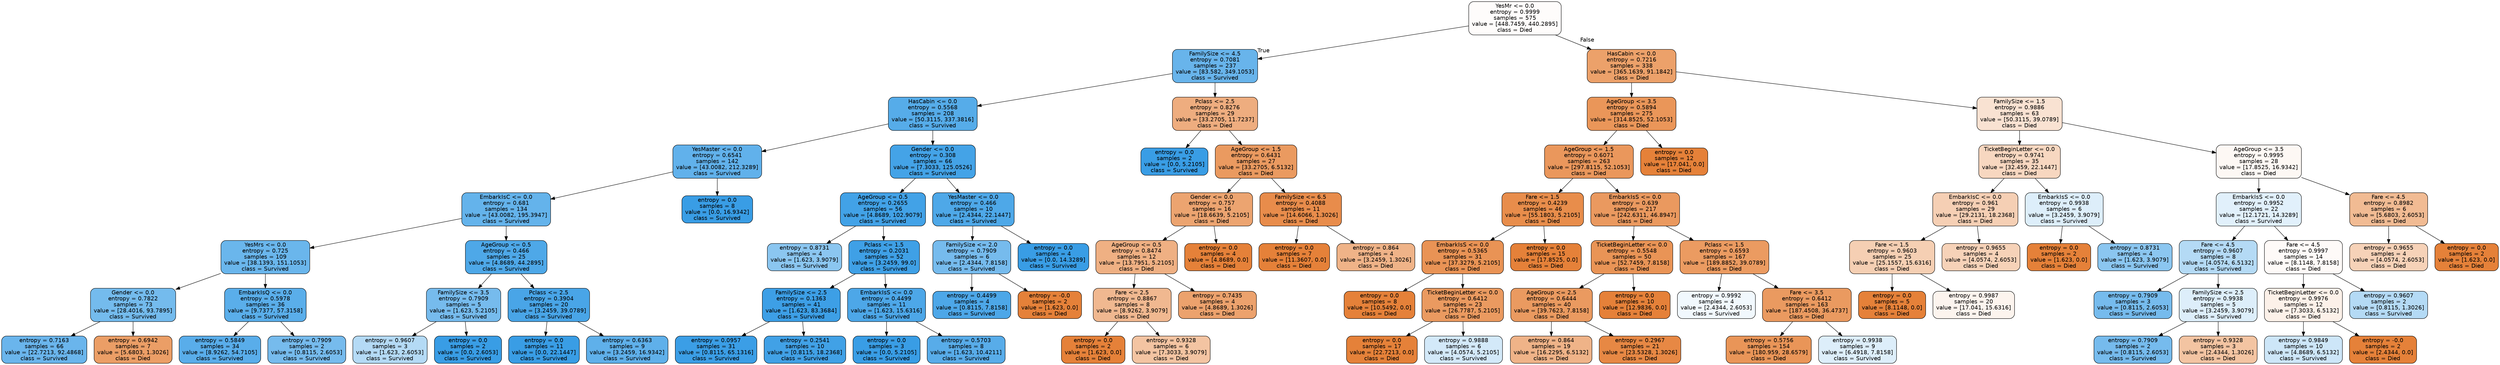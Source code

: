 digraph Tree {
node [shape=box, style="filled, rounded", color="black", fontname=helvetica] ;
edge [fontname=helvetica] ;
0 [label="YesMr <= 0.0\nentropy = 0.9999\nsamples = 575\nvalue = [448.7459, 440.2895]\nclass = Died", fillcolor="#e5813905"] ;
1 [label="FamilySize <= 4.5\nentropy = 0.7081\nsamples = 237\nvalue = [83.582, 349.1053]\nclass = Survived", fillcolor="#399de5c2"] ;
0 -> 1 [labeldistance=2.5, labelangle=45, headlabel="True"] ;
2 [label="HasCabin <= 0.0\nentropy = 0.5568\nsamples = 208\nvalue = [50.3115, 337.3816]\nclass = Survived", fillcolor="#399de5d9"] ;
1 -> 2 ;
3 [label="YesMaster <= 0.0\nentropy = 0.6541\nsamples = 142\nvalue = [43.0082, 212.3289]\nclass = Survived", fillcolor="#399de5cb"] ;
2 -> 3 ;
4 [label="EmbarkIsC <= 0.0\nentropy = 0.681\nsamples = 134\nvalue = [43.0082, 195.3947]\nclass = Survived", fillcolor="#399de5c7"] ;
3 -> 4 ;
5 [label="YesMrs <= 0.0\nentropy = 0.725\nsamples = 109\nvalue = [38.1393, 151.1053]\nclass = Survived", fillcolor="#399de5bf"] ;
4 -> 5 ;
6 [label="Gender <= 0.0\nentropy = 0.7822\nsamples = 73\nvalue = [28.4016, 93.7895]\nclass = Survived", fillcolor="#399de5b2"] ;
5 -> 6 ;
7 [label="entropy = 0.7163\nsamples = 66\nvalue = [22.7213, 92.4868]\nclass = Survived", fillcolor="#399de5c0"] ;
6 -> 7 ;
8 [label="entropy = 0.6942\nsamples = 7\nvalue = [5.6803, 1.3026]\nclass = Died", fillcolor="#e58139c5"] ;
6 -> 8 ;
9 [label="EmbarkIsQ <= 0.0\nentropy = 0.5978\nsamples = 36\nvalue = [9.7377, 57.3158]\nclass = Survived", fillcolor="#399de5d4"] ;
5 -> 9 ;
10 [label="entropy = 0.5849\nsamples = 34\nvalue = [8.9262, 54.7105]\nclass = Survived", fillcolor="#399de5d5"] ;
9 -> 10 ;
11 [label="entropy = 0.7909\nsamples = 2\nvalue = [0.8115, 2.6053]\nclass = Survived", fillcolor="#399de5b0"] ;
9 -> 11 ;
12 [label="AgeGroup <= 0.5\nentropy = 0.466\nsamples = 25\nvalue = [4.8689, 44.2895]\nclass = Survived", fillcolor="#399de5e3"] ;
4 -> 12 ;
13 [label="FamilySize <= 3.5\nentropy = 0.7909\nsamples = 5\nvalue = [1.623, 5.2105]\nclass = Survived", fillcolor="#399de5b0"] ;
12 -> 13 ;
14 [label="entropy = 0.9607\nsamples = 3\nvalue = [1.623, 2.6053]\nclass = Survived", fillcolor="#399de560"] ;
13 -> 14 ;
15 [label="entropy = 0.0\nsamples = 2\nvalue = [0.0, 2.6053]\nclass = Survived", fillcolor="#399de5ff"] ;
13 -> 15 ;
16 [label="Pclass <= 2.5\nentropy = 0.3904\nsamples = 20\nvalue = [3.2459, 39.0789]\nclass = Survived", fillcolor="#399de5ea"] ;
12 -> 16 ;
17 [label="entropy = 0.0\nsamples = 11\nvalue = [0.0, 22.1447]\nclass = Survived", fillcolor="#399de5ff"] ;
16 -> 17 ;
18 [label="entropy = 0.6363\nsamples = 9\nvalue = [3.2459, 16.9342]\nclass = Survived", fillcolor="#399de5ce"] ;
16 -> 18 ;
19 [label="entropy = 0.0\nsamples = 8\nvalue = [0.0, 16.9342]\nclass = Survived", fillcolor="#399de5ff"] ;
3 -> 19 ;
20 [label="Gender <= 0.0\nentropy = 0.308\nsamples = 66\nvalue = [7.3033, 125.0526]\nclass = Survived", fillcolor="#399de5f0"] ;
2 -> 20 ;
21 [label="AgeGroup <= 0.5\nentropy = 0.2655\nsamples = 56\nvalue = [4.8689, 102.9079]\nclass = Survived", fillcolor="#399de5f3"] ;
20 -> 21 ;
22 [label="entropy = 0.8731\nsamples = 4\nvalue = [1.623, 3.9079]\nclass = Survived", fillcolor="#399de595"] ;
21 -> 22 ;
23 [label="Pclass <= 1.5\nentropy = 0.2031\nsamples = 52\nvalue = [3.2459, 99.0]\nclass = Survived", fillcolor="#399de5f7"] ;
21 -> 23 ;
24 [label="FamilySize <= 2.5\nentropy = 0.1363\nsamples = 41\nvalue = [1.623, 83.3684]\nclass = Survived", fillcolor="#399de5fa"] ;
23 -> 24 ;
25 [label="entropy = 0.0957\nsamples = 31\nvalue = [0.8115, 65.1316]\nclass = Survived", fillcolor="#399de5fc"] ;
24 -> 25 ;
26 [label="entropy = 0.2541\nsamples = 10\nvalue = [0.8115, 18.2368]\nclass = Survived", fillcolor="#399de5f4"] ;
24 -> 26 ;
27 [label="EmbarkIsS <= 0.0\nentropy = 0.4499\nsamples = 11\nvalue = [1.623, 15.6316]\nclass = Survived", fillcolor="#399de5e5"] ;
23 -> 27 ;
28 [label="entropy = 0.0\nsamples = 3\nvalue = [0.0, 5.2105]\nclass = Survived", fillcolor="#399de5ff"] ;
27 -> 28 ;
29 [label="entropy = 0.5703\nsamples = 8\nvalue = [1.623, 10.4211]\nclass = Survived", fillcolor="#399de5d7"] ;
27 -> 29 ;
30 [label="YesMaster <= 0.0\nentropy = 0.466\nsamples = 10\nvalue = [2.4344, 22.1447]\nclass = Survived", fillcolor="#399de5e3"] ;
20 -> 30 ;
31 [label="FamilySize <= 2.0\nentropy = 0.7909\nsamples = 6\nvalue = [2.4344, 7.8158]\nclass = Survived", fillcolor="#399de5b0"] ;
30 -> 31 ;
32 [label="entropy = 0.4499\nsamples = 4\nvalue = [0.8115, 7.8158]\nclass = Survived", fillcolor="#399de5e5"] ;
31 -> 32 ;
33 [label="entropy = -0.0\nsamples = 2\nvalue = [1.623, 0.0]\nclass = Died", fillcolor="#e58139ff"] ;
31 -> 33 ;
34 [label="entropy = 0.0\nsamples = 4\nvalue = [0.0, 14.3289]\nclass = Survived", fillcolor="#399de5ff"] ;
30 -> 34 ;
35 [label="Pclass <= 2.5\nentropy = 0.8276\nsamples = 29\nvalue = [33.2705, 11.7237]\nclass = Died", fillcolor="#e58139a5"] ;
1 -> 35 ;
36 [label="entropy = 0.0\nsamples = 2\nvalue = [0.0, 5.2105]\nclass = Survived", fillcolor="#399de5ff"] ;
35 -> 36 ;
37 [label="AgeGroup <= 1.5\nentropy = 0.6431\nsamples = 27\nvalue = [33.2705, 6.5132]\nclass = Died", fillcolor="#e58139cd"] ;
35 -> 37 ;
38 [label="Gender <= 0.0\nentropy = 0.757\nsamples = 16\nvalue = [18.6639, 5.2105]\nclass = Died", fillcolor="#e58139b8"] ;
37 -> 38 ;
39 [label="AgeGroup <= 0.5\nentropy = 0.8474\nsamples = 12\nvalue = [13.7951, 5.2105]\nclass = Died", fillcolor="#e581399f"] ;
38 -> 39 ;
40 [label="Fare <= 2.5\nentropy = 0.8867\nsamples = 8\nvalue = [8.9262, 3.9079]\nclass = Died", fillcolor="#e581398f"] ;
39 -> 40 ;
41 [label="entropy = 0.0\nsamples = 2\nvalue = [1.623, 0.0]\nclass = Died", fillcolor="#e58139ff"] ;
40 -> 41 ;
42 [label="entropy = 0.9328\nsamples = 6\nvalue = [7.3033, 3.9079]\nclass = Died", fillcolor="#e5813977"] ;
40 -> 42 ;
43 [label="entropy = 0.7435\nsamples = 4\nvalue = [4.8689, 1.3026]\nclass = Died", fillcolor="#e58139bb"] ;
39 -> 43 ;
44 [label="entropy = 0.0\nsamples = 4\nvalue = [4.8689, 0.0]\nclass = Died", fillcolor="#e58139ff"] ;
38 -> 44 ;
45 [label="FamilySize <= 6.5\nentropy = 0.4088\nsamples = 11\nvalue = [14.6066, 1.3026]\nclass = Died", fillcolor="#e58139e8"] ;
37 -> 45 ;
46 [label="entropy = 0.0\nsamples = 7\nvalue = [11.3607, 0.0]\nclass = Died", fillcolor="#e58139ff"] ;
45 -> 46 ;
47 [label="entropy = 0.864\nsamples = 4\nvalue = [3.2459, 1.3026]\nclass = Died", fillcolor="#e5813999"] ;
45 -> 47 ;
48 [label="HasCabin <= 0.0\nentropy = 0.7216\nsamples = 338\nvalue = [365.1639, 91.1842]\nclass = Died", fillcolor="#e58139bf"] ;
0 -> 48 [labeldistance=2.5, labelangle=-45, headlabel="False"] ;
49 [label="AgeGroup <= 3.5\nentropy = 0.5894\nsamples = 275\nvalue = [314.8525, 52.1053]\nclass = Died", fillcolor="#e58139d5"] ;
48 -> 49 ;
50 [label="AgeGroup <= 1.5\nentropy = 0.6071\nsamples = 263\nvalue = [297.8115, 52.1053]\nclass = Died", fillcolor="#e58139d2"] ;
49 -> 50 ;
51 [label="Fare <= 1.5\nentropy = 0.4239\nsamples = 46\nvalue = [55.1803, 5.2105]\nclass = Died", fillcolor="#e58139e7"] ;
50 -> 51 ;
52 [label="EmbarkIsS <= 0.0\nentropy = 0.5365\nsamples = 31\nvalue = [37.3279, 5.2105]\nclass = Died", fillcolor="#e58139db"] ;
51 -> 52 ;
53 [label="entropy = 0.0\nsamples = 8\nvalue = [10.5492, 0.0]\nclass = Died", fillcolor="#e58139ff"] ;
52 -> 53 ;
54 [label="TicketBeginLetter <= 0.0\nentropy = 0.6412\nsamples = 23\nvalue = [26.7787, 5.2105]\nclass = Died", fillcolor="#e58139cd"] ;
52 -> 54 ;
55 [label="entropy = 0.0\nsamples = 17\nvalue = [22.7213, 0.0]\nclass = Died", fillcolor="#e58139ff"] ;
54 -> 55 ;
56 [label="entropy = 0.9888\nsamples = 6\nvalue = [4.0574, 5.2105]\nclass = Survived", fillcolor="#399de538"] ;
54 -> 56 ;
57 [label="entropy = 0.0\nsamples = 15\nvalue = [17.8525, 0.0]\nclass = Died", fillcolor="#e58139ff"] ;
51 -> 57 ;
58 [label="EmbarkIsS <= 0.0\nentropy = 0.639\nsamples = 217\nvalue = [242.6311, 46.8947]\nclass = Died", fillcolor="#e58139ce"] ;
50 -> 58 ;
59 [label="TicketBeginLetter <= 0.0\nentropy = 0.5548\nsamples = 50\nvalue = [52.7459, 7.8158]\nclass = Died", fillcolor="#e58139d9"] ;
58 -> 59 ;
60 [label="AgeGroup <= 2.5\nentropy = 0.6444\nsamples = 40\nvalue = [39.7623, 7.8158]\nclass = Died", fillcolor="#e58139cd"] ;
59 -> 60 ;
61 [label="entropy = 0.864\nsamples = 19\nvalue = [16.2295, 6.5132]\nclass = Died", fillcolor="#e5813999"] ;
60 -> 61 ;
62 [label="entropy = 0.2967\nsamples = 21\nvalue = [23.5328, 1.3026]\nclass = Died", fillcolor="#e58139f1"] ;
60 -> 62 ;
63 [label="entropy = 0.0\nsamples = 10\nvalue = [12.9836, 0.0]\nclass = Died", fillcolor="#e58139ff"] ;
59 -> 63 ;
64 [label="Pclass <= 1.5\nentropy = 0.6593\nsamples = 167\nvalue = [189.8852, 39.0789]\nclass = Died", fillcolor="#e58139cb"] ;
58 -> 64 ;
65 [label="entropy = 0.9992\nsamples = 4\nvalue = [2.4344, 2.6053]\nclass = Survived", fillcolor="#399de511"] ;
64 -> 65 ;
66 [label="Fare <= 3.5\nentropy = 0.6412\nsamples = 163\nvalue = [187.4508, 36.4737]\nclass = Died", fillcolor="#e58139cd"] ;
64 -> 66 ;
67 [label="entropy = 0.5756\nsamples = 154\nvalue = [180.959, 28.6579]\nclass = Died", fillcolor="#e58139d7"] ;
66 -> 67 ;
68 [label="entropy = 0.9938\nsamples = 9\nvalue = [6.4918, 7.8158]\nclass = Survived", fillcolor="#399de52b"] ;
66 -> 68 ;
69 [label="entropy = 0.0\nsamples = 12\nvalue = [17.041, 0.0]\nclass = Died", fillcolor="#e58139ff"] ;
49 -> 69 ;
70 [label="FamilySize <= 1.5\nentropy = 0.9886\nsamples = 63\nvalue = [50.3115, 39.0789]\nclass = Died", fillcolor="#e5813939"] ;
48 -> 70 ;
71 [label="TicketBeginLetter <= 0.0\nentropy = 0.9741\nsamples = 35\nvalue = [32.459, 22.1447]\nclass = Died", fillcolor="#e5813951"] ;
70 -> 71 ;
72 [label="EmbarkIsC <= 0.0\nentropy = 0.961\nsamples = 29\nvalue = [29.2131, 18.2368]\nclass = Died", fillcolor="#e5813960"] ;
71 -> 72 ;
73 [label="Fare <= 1.5\nentropy = 0.9603\nsamples = 25\nvalue = [25.1557, 15.6316]\nclass = Died", fillcolor="#e5813961"] ;
72 -> 73 ;
74 [label="entropy = 0.0\nsamples = 5\nvalue = [8.1148, 0.0]\nclass = Died", fillcolor="#e58139ff"] ;
73 -> 74 ;
75 [label="entropy = 0.9987\nsamples = 20\nvalue = [17.041, 15.6316]\nclass = Died", fillcolor="#e5813915"] ;
73 -> 75 ;
76 [label="entropy = 0.9655\nsamples = 4\nvalue = [4.0574, 2.6053]\nclass = Died", fillcolor="#e581395b"] ;
72 -> 76 ;
77 [label="EmbarkIsS <= 0.0\nentropy = 0.9938\nsamples = 6\nvalue = [3.2459, 3.9079]\nclass = Survived", fillcolor="#399de52b"] ;
71 -> 77 ;
78 [label="entropy = 0.0\nsamples = 2\nvalue = [1.623, 0.0]\nclass = Died", fillcolor="#e58139ff"] ;
77 -> 78 ;
79 [label="entropy = 0.8731\nsamples = 4\nvalue = [1.623, 3.9079]\nclass = Survived", fillcolor="#399de595"] ;
77 -> 79 ;
80 [label="AgeGroup <= 3.5\nentropy = 0.9995\nsamples = 28\nvalue = [17.8525, 16.9342]\nclass = Died", fillcolor="#e581390d"] ;
70 -> 80 ;
81 [label="EmbarkIsS <= 0.0\nentropy = 0.9952\nsamples = 22\nvalue = [12.1721, 14.3289]\nclass = Survived", fillcolor="#399de526"] ;
80 -> 81 ;
82 [label="Fare <= 4.5\nentropy = 0.9607\nsamples = 8\nvalue = [4.0574, 6.5132]\nclass = Survived", fillcolor="#399de560"] ;
81 -> 82 ;
83 [label="entropy = 0.7909\nsamples = 3\nvalue = [0.8115, 2.6053]\nclass = Survived", fillcolor="#399de5b0"] ;
82 -> 83 ;
84 [label="FamilySize <= 2.5\nentropy = 0.9938\nsamples = 5\nvalue = [3.2459, 3.9079]\nclass = Survived", fillcolor="#399de52b"] ;
82 -> 84 ;
85 [label="entropy = 0.7909\nsamples = 2\nvalue = [0.8115, 2.6053]\nclass = Survived", fillcolor="#399de5b0"] ;
84 -> 85 ;
86 [label="entropy = 0.9328\nsamples = 3\nvalue = [2.4344, 1.3026]\nclass = Died", fillcolor="#e5813977"] ;
84 -> 86 ;
87 [label="Fare <= 4.5\nentropy = 0.9997\nsamples = 14\nvalue = [8.1148, 7.8158]\nclass = Died", fillcolor="#e5813909"] ;
81 -> 87 ;
88 [label="TicketBeginLetter <= 0.0\nentropy = 0.9976\nsamples = 12\nvalue = [7.3033, 6.5132]\nclass = Died", fillcolor="#e581391c"] ;
87 -> 88 ;
89 [label="entropy = 0.9849\nsamples = 10\nvalue = [4.8689, 6.5132]\nclass = Survived", fillcolor="#399de540"] ;
88 -> 89 ;
90 [label="entropy = -0.0\nsamples = 2\nvalue = [2.4344, 0.0]\nclass = Died", fillcolor="#e58139ff"] ;
88 -> 90 ;
91 [label="entropy = 0.9607\nsamples = 2\nvalue = [0.8115, 1.3026]\nclass = Survived", fillcolor="#399de560"] ;
87 -> 91 ;
92 [label="Fare <= 4.5\nentropy = 0.8982\nsamples = 6\nvalue = [5.6803, 2.6053]\nclass = Died", fillcolor="#e581398a"] ;
80 -> 92 ;
93 [label="entropy = 0.9655\nsamples = 4\nvalue = [4.0574, 2.6053]\nclass = Died", fillcolor="#e581395b"] ;
92 -> 93 ;
94 [label="entropy = 0.0\nsamples = 2\nvalue = [1.623, 0.0]\nclass = Died", fillcolor="#e58139ff"] ;
92 -> 94 ;
}